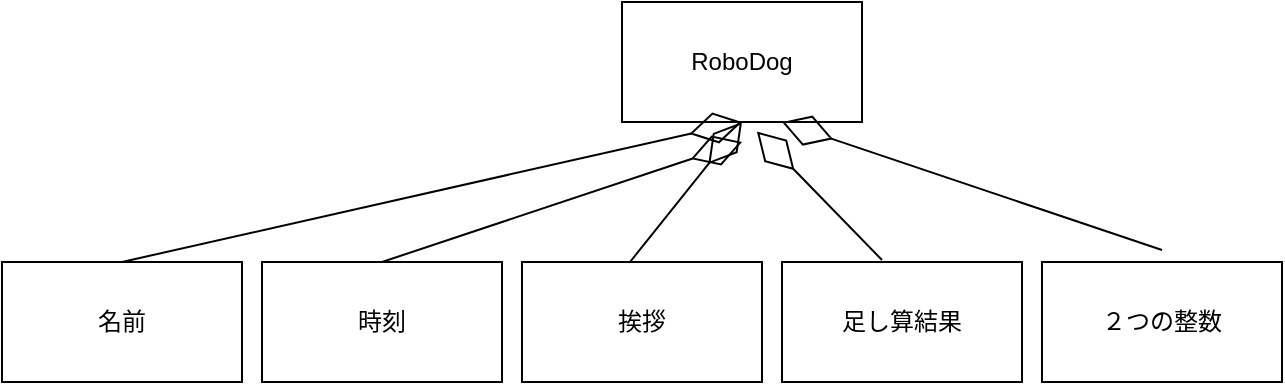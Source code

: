 <mxfile>
    <diagram id="DwnV1i_T5PFI25uKkhql" name="ページ1">
        <mxGraphModel dx="723" dy="316" grid="1" gridSize="10" guides="1" tooltips="1" connect="1" arrows="1" fold="1" page="1" pageScale="1" pageWidth="827" pageHeight="1169" math="0" shadow="0">
            <root>
                <mxCell id="0"/>
                <mxCell id="1" parent="0"/>
                <mxCell id="2" value="RoboDog" style="rounded=0;whiteSpace=wrap;html=1;" vertex="1" parent="1">
                    <mxGeometry x="320" y="20" width="120" height="60" as="geometry"/>
                </mxCell>
                <mxCell id="3" value="名前" style="rounded=0;whiteSpace=wrap;html=1;" vertex="1" parent="1">
                    <mxGeometry x="10" y="150" width="120" height="60" as="geometry"/>
                </mxCell>
                <mxCell id="4" value="" style="endArrow=diamondThin;endFill=0;endSize=24;html=1;entryX=0.5;entryY=1;entryDx=0;entryDy=0;exitX=0.5;exitY=0;exitDx=0;exitDy=0;" edge="1" parent="1" source="3" target="2">
                    <mxGeometry width="160" relative="1" as="geometry">
                        <mxPoint x="80" y="140" as="sourcePoint"/>
                        <mxPoint x="240" y="140" as="targetPoint"/>
                    </mxGeometry>
                </mxCell>
                <mxCell id="5" value="時刻" style="rounded=0;whiteSpace=wrap;html=1;" vertex="1" parent="1">
                    <mxGeometry x="140" y="150" width="120" height="60" as="geometry"/>
                </mxCell>
                <mxCell id="6" value="挨拶" style="rounded=0;whiteSpace=wrap;html=1;" vertex="1" parent="1">
                    <mxGeometry x="270" y="150" width="120" height="60" as="geometry"/>
                </mxCell>
                <mxCell id="7" value="足し算結果" style="rounded=0;whiteSpace=wrap;html=1;" vertex="1" parent="1">
                    <mxGeometry x="400" y="150" width="120" height="60" as="geometry"/>
                </mxCell>
                <mxCell id="8" value="２つの整数" style="rounded=0;whiteSpace=wrap;html=1;" vertex="1" parent="1">
                    <mxGeometry x="530" y="150" width="120" height="60" as="geometry"/>
                </mxCell>
                <mxCell id="9" value="" style="endArrow=diamondThin;endFill=0;endSize=24;html=1;exitX=0.5;exitY=0;exitDx=0;exitDy=0;" edge="1" parent="1" source="5">
                    <mxGeometry width="160" relative="1" as="geometry">
                        <mxPoint x="80" y="160" as="sourcePoint"/>
                        <mxPoint x="380" y="90" as="targetPoint"/>
                    </mxGeometry>
                </mxCell>
                <mxCell id="10" value="" style="endArrow=diamondThin;endFill=0;endSize=24;html=1;exitX=0.5;exitY=0;exitDx=0;exitDy=0;entryX=0.5;entryY=1;entryDx=0;entryDy=0;" edge="1" parent="1" target="2">
                    <mxGeometry width="160" relative="1" as="geometry">
                        <mxPoint x="324" y="150" as="sourcePoint"/>
                        <mxPoint x="504" y="90" as="targetPoint"/>
                    </mxGeometry>
                </mxCell>
                <mxCell id="11" value="" style="endArrow=diamondThin;endFill=0;endSize=24;html=1;entryX=0.562;entryY=1.08;entryDx=0;entryDy=0;entryPerimeter=0;" edge="1" parent="1" target="2">
                    <mxGeometry width="160" relative="1" as="geometry">
                        <mxPoint x="450" y="149" as="sourcePoint"/>
                        <mxPoint x="610" y="149" as="targetPoint"/>
                    </mxGeometry>
                </mxCell>
                <mxCell id="12" value="" style="endArrow=diamondThin;endFill=0;endSize=24;html=1;entryX=0.562;entryY=1.08;entryDx=0;entryDy=0;entryPerimeter=0;" edge="1" parent="1">
                    <mxGeometry width="160" relative="1" as="geometry">
                        <mxPoint x="590" y="144" as="sourcePoint"/>
                        <mxPoint x="400" y="80" as="targetPoint"/>
                    </mxGeometry>
                </mxCell>
            </root>
        </mxGraphModel>
    </diagram>
</mxfile>
